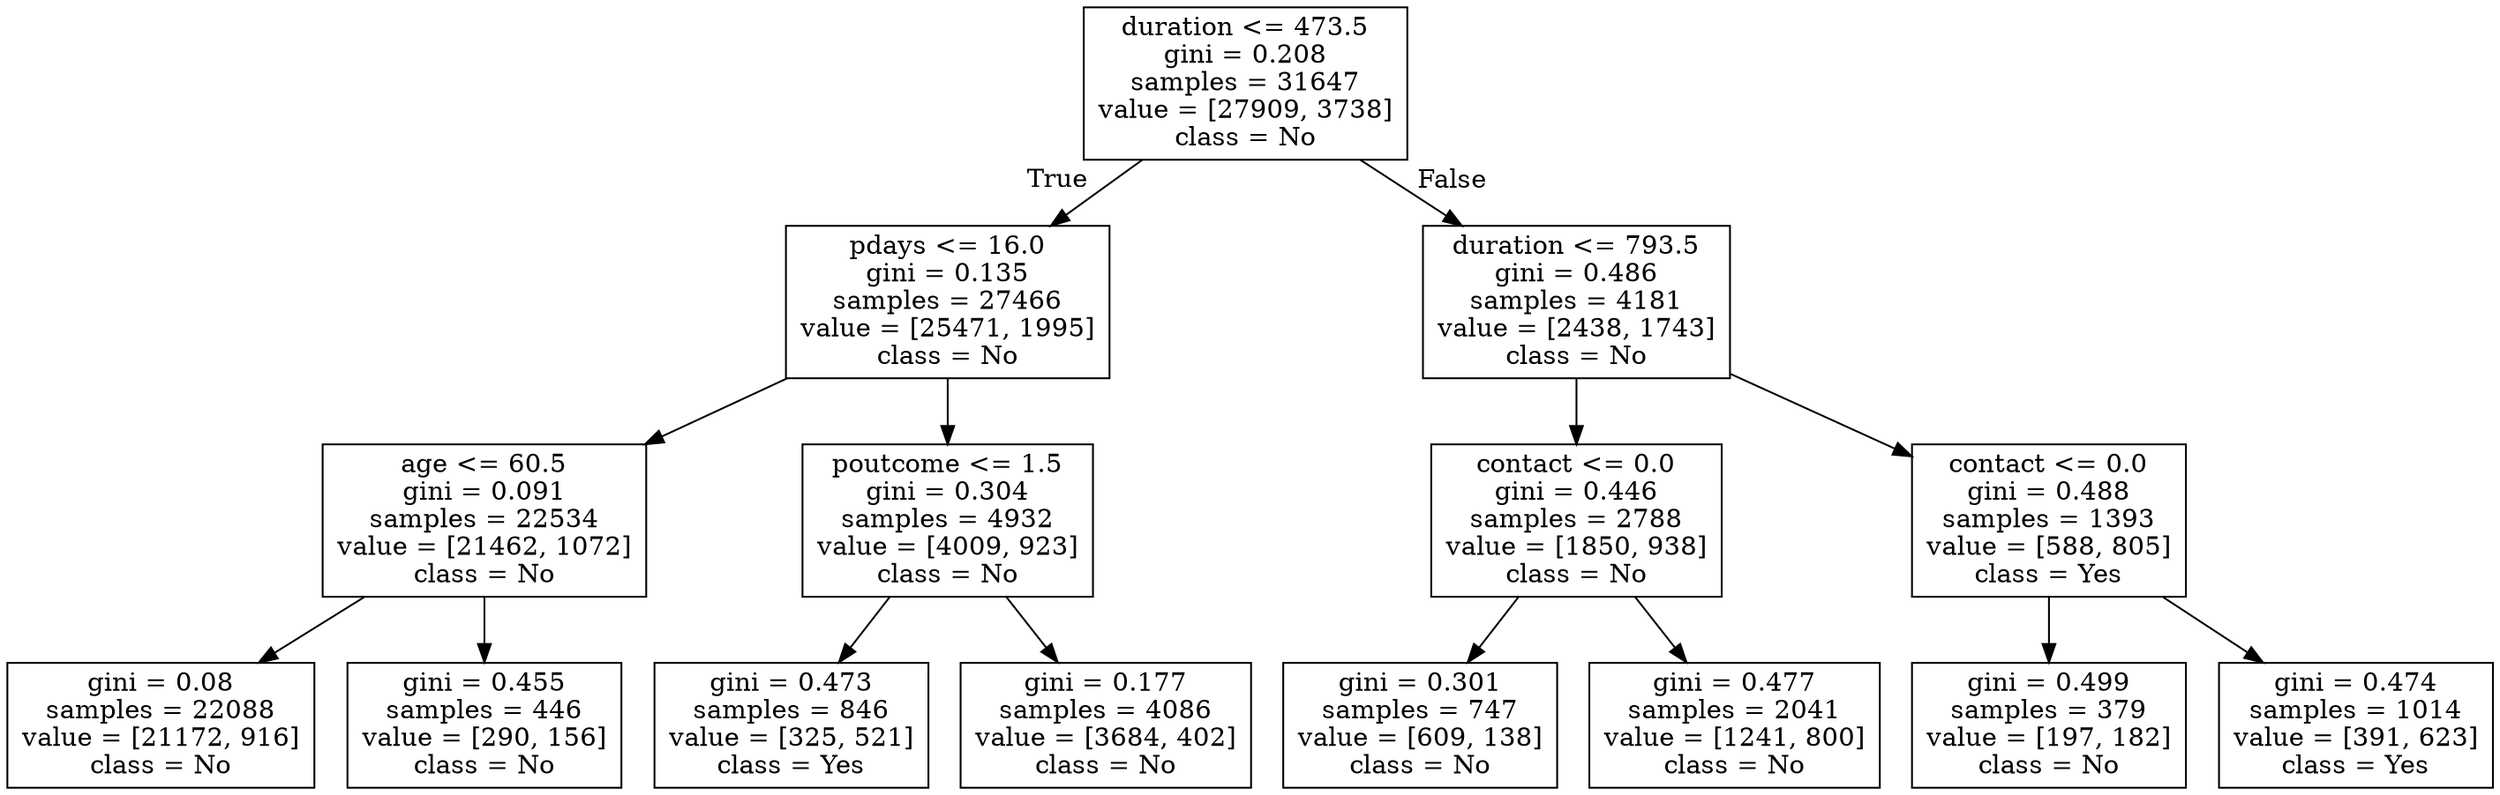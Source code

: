 digraph Tree {
node [shape=box] ;
0 [label="duration <= 473.5\ngini = 0.208\nsamples = 31647\nvalue = [27909, 3738]\nclass = No"] ;
1 [label="pdays <= 16.0\ngini = 0.135\nsamples = 27466\nvalue = [25471, 1995]\nclass = No"] ;
0 -> 1 [labeldistance=2.5, labelangle=45, headlabel="True"] ;
2 [label="age <= 60.5\ngini = 0.091\nsamples = 22534\nvalue = [21462, 1072]\nclass = No"] ;
1 -> 2 ;
3 [label="gini = 0.08\nsamples = 22088\nvalue = [21172, 916]\nclass = No"] ;
2 -> 3 ;
4 [label="gini = 0.455\nsamples = 446\nvalue = [290, 156]\nclass = No"] ;
2 -> 4 ;
5 [label="poutcome <= 1.5\ngini = 0.304\nsamples = 4932\nvalue = [4009, 923]\nclass = No"] ;
1 -> 5 ;
6 [label="gini = 0.473\nsamples = 846\nvalue = [325, 521]\nclass = Yes"] ;
5 -> 6 ;
7 [label="gini = 0.177\nsamples = 4086\nvalue = [3684, 402]\nclass = No"] ;
5 -> 7 ;
8 [label="duration <= 793.5\ngini = 0.486\nsamples = 4181\nvalue = [2438, 1743]\nclass = No"] ;
0 -> 8 [labeldistance=2.5, labelangle=-45, headlabel="False"] ;
9 [label="contact <= 0.0\ngini = 0.446\nsamples = 2788\nvalue = [1850, 938]\nclass = No"] ;
8 -> 9 ;
10 [label="gini = 0.301\nsamples = 747\nvalue = [609, 138]\nclass = No"] ;
9 -> 10 ;
11 [label="gini = 0.477\nsamples = 2041\nvalue = [1241, 800]\nclass = No"] ;
9 -> 11 ;
12 [label="contact <= 0.0\ngini = 0.488\nsamples = 1393\nvalue = [588, 805]\nclass = Yes"] ;
8 -> 12 ;
13 [label="gini = 0.499\nsamples = 379\nvalue = [197, 182]\nclass = No"] ;
12 -> 13 ;
14 [label="gini = 0.474\nsamples = 1014\nvalue = [391, 623]\nclass = Yes"] ;
12 -> 14 ;
}